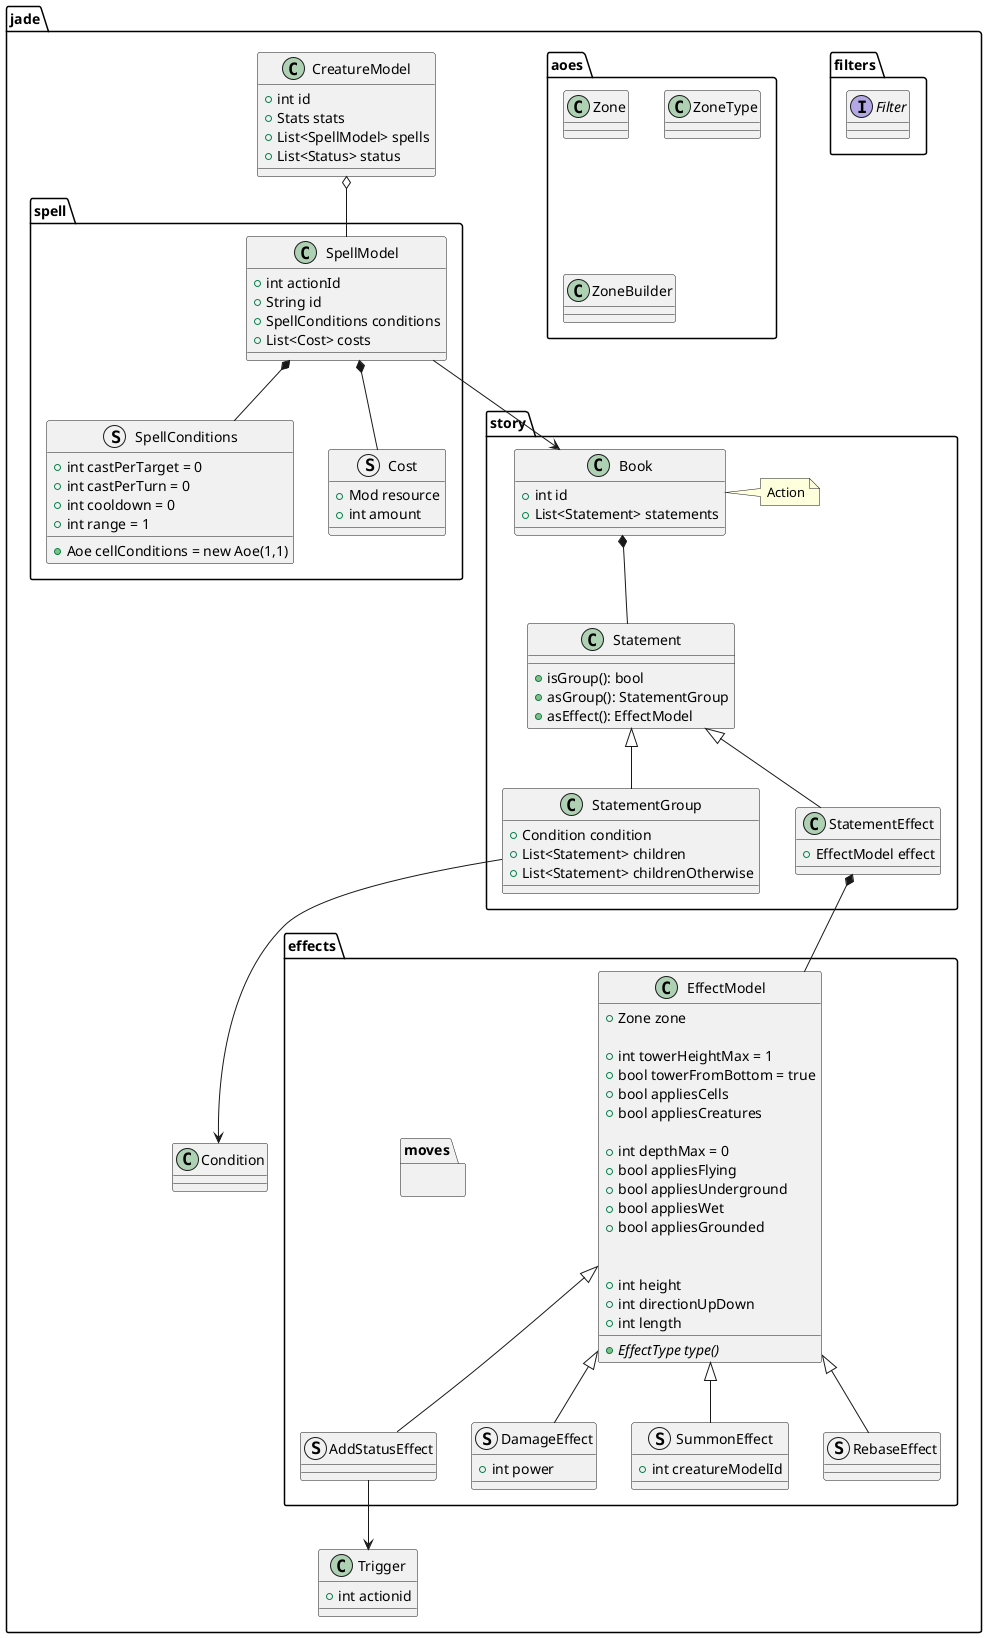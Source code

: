 @startuml mdd

package jade {


	package jade.filters {
		interface Filter {}
	}

	package jade.story {
		class Book {
			+int id
			+List<Statement> statements
		}
		note right: Action
		Book *-- Statement
		class Statement {
			+isGroup(): bool
			+asGroup(): StatementGroup
			+asEffect(): EffectModel
		}
		class StatementGroup {
			+Condition condition
			+List<Statement> children
			+List<Statement> childrenOtherwise
		}
		class StatementEffect {
			+EffectModel effect
		}
		Statement <|-- StatementEffect
		Statement <|-- StatementGroup
	}

	class CreatureModel {
		+int id
		+Stats stats
		+List<SpellModel> spells
		+List<Status> status
	}
	
	

	package jade.spell {
		class SpellModel {
			+int actionId
			+String id
			+SpellConditions conditions
			+List<Cost> costs
		}
		CreatureModel o-- SpellModel
		' SpellModel o-- Book
		SpellModel --> Book

		struct SpellConditions {
			+Aoe cellConditions = new Aoe(1,1)
			+int castPerTarget = 0
			+int castPerTurn = 0
			+int cooldown = 0
			+int range = 1
		}
		SpellModel *-- SpellConditions
		struct Cost {
			+Mod resource
			+int amount
		}
		SpellModel *-- Cost

	}

	
	package jade.effects {
		class EffectModel {
			+Zone zone
			
			+int towerHeightMax = 1
			+bool towerFromBottom = true
			+bool appliesCells
			+bool appliesCreatures

			+int depthMax = 0
			+bool appliesFlying
			+bool appliesUnderground
			+bool appliesWet
			+bool appliesGrounded


			+int height
			+int directionUpDown
			+int length

			{abstract} +EffectType type()
		}
		StatementEffect *-- EffectModel

		struct AddStatusEffect {
		}
		struct DamageEffect {
			+int power
		}
		struct SummonEffect {
			+int creatureModelId
		}
		struct RebaseEffect {

		}

		EffectModel <|-- AddStatusEffect
		EffectModel <|-- DamageEffect
		EffectModel <|-- SummonEffect
		EffectModel <|-- RebaseEffect
	}

	package jade.effects.moves {
		
	}

	package jade.aoes {
		' class Aoe {}
		class Zone {}
		class ZoneType {}
		class ZoneBuilder {}
	}

	class Condition {

	}
	StatementGroup --> Condition


	class Trigger {
		+int actionid
	}
	AddStatusEffect --> Trigger


}
